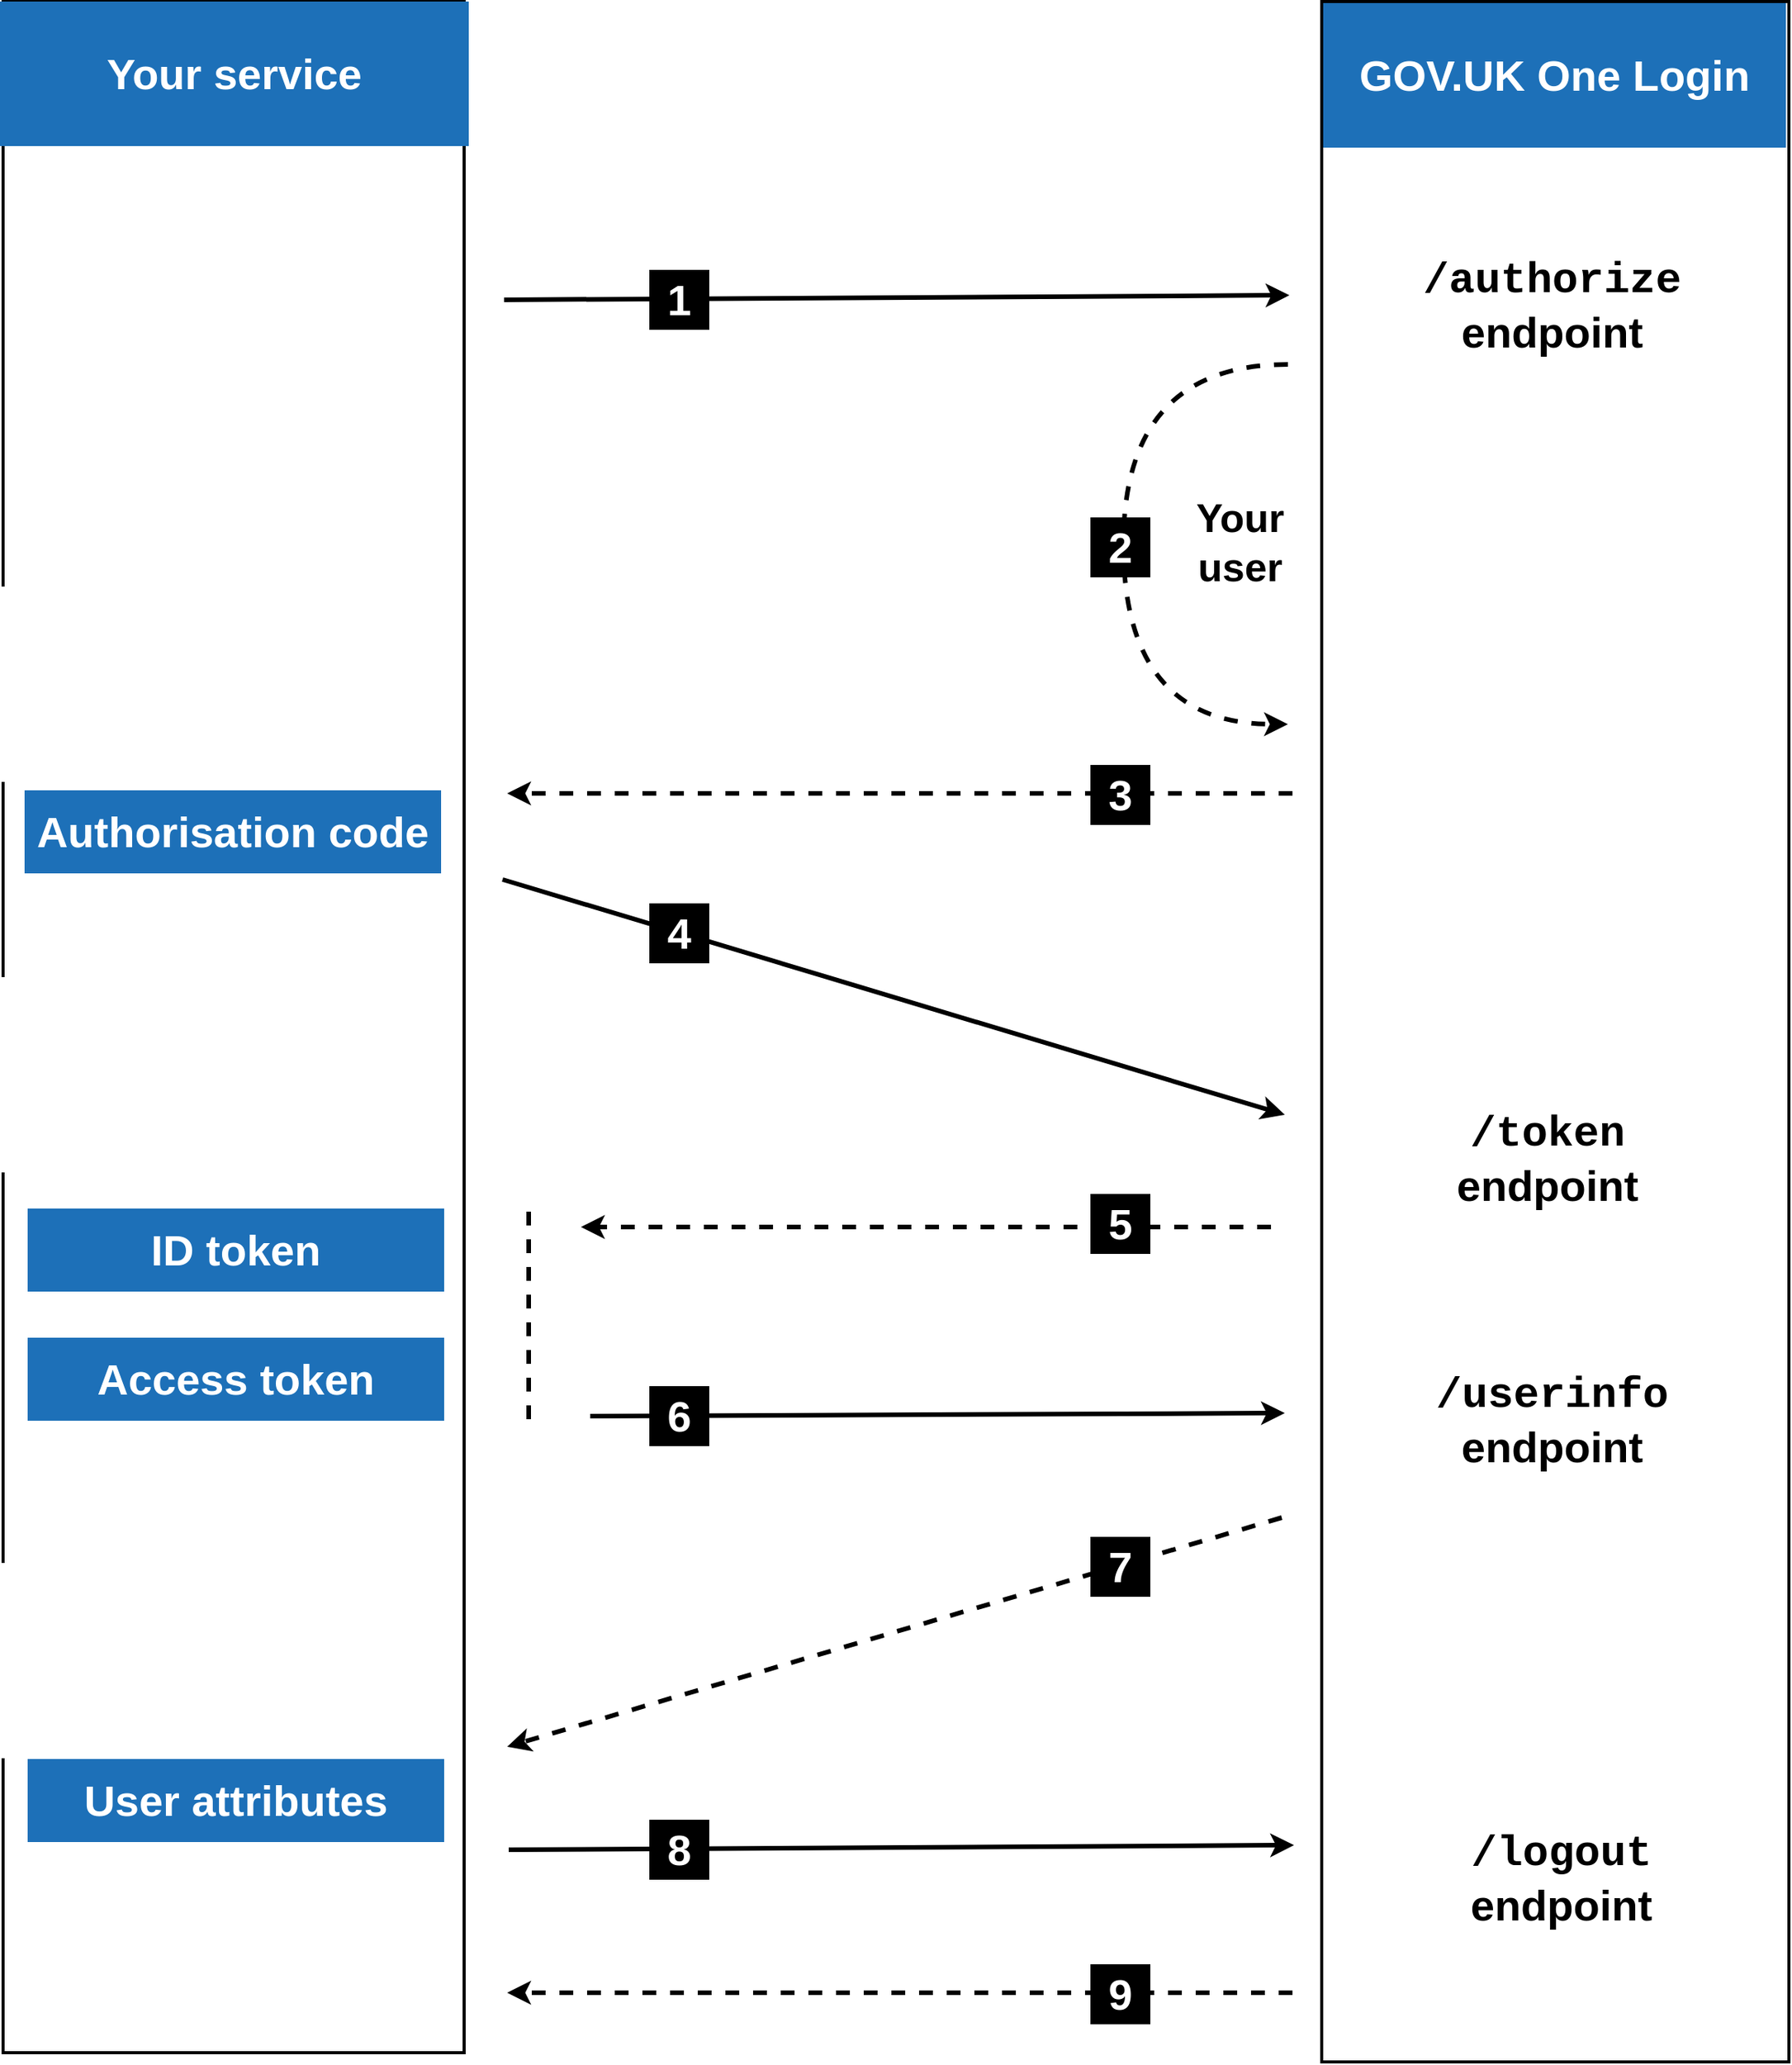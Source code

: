 <mxfile version="24.1.0" type="device">
  <diagram id="jDXm07tgXYISBxCqzXAf" name="DIAGRAM">
    <mxGraphModel dx="3095" dy="1423" grid="0" gridSize="10" guides="1" tooltips="1" connect="1" arrows="1" fold="1" page="1" pageScale="1" pageWidth="1169" pageHeight="827" math="0" shadow="0">
      <root>
        <mxCell id="0" />
        <mxCell id="Fiu6I9fKg-t11FWcx7a8-1" value="diagram" style="" parent="0" />
        <mxCell id="Zjj35iwSidgFIm4rOuPw-1" value="" style="rounded=0;whiteSpace=wrap;html=1;strokeWidth=2;fillColor=none;" parent="Fiu6I9fKg-t11FWcx7a8-1" vertex="1">
          <mxGeometry x="423" y="80" width="300" height="1334" as="geometry" />
        </mxCell>
        <mxCell id="JiZYq4sonDCHXdN_REJM-1" value="" style="rounded=0;whiteSpace=wrap;html=1;strokeWidth=2;fillColor=none;" parent="Fiu6I9fKg-t11FWcx7a8-1" vertex="1">
          <mxGeometry x="1281" y="80" width="304" height="1340" as="geometry" />
        </mxCell>
        <mxCell id="JiZYq4sonDCHXdN_REJM-2" value="Your service" style="rounded=0;whiteSpace=wrap;html=1;strokeWidth=2;fillColor=#1D70B8;fontSize=28;fontStyle=1;fontColor=#FFFFFF;strokeColor=none;" parent="Fiu6I9fKg-t11FWcx7a8-1" vertex="1">
          <mxGeometry x="421" y="80" width="305" height="94" as="geometry" />
        </mxCell>
        <mxCell id="JiZYq4sonDCHXdN_REJM-3" value="Authoris&lt;span style=&quot;background-color: initial;&quot;&gt;ation code&lt;/span&gt;" style="rounded=0;whiteSpace=wrap;html=1;strokeWidth=2;fillColor=#1D70B8;fontSize=28;strokeColor=none;fontColor=#FFFFFF;fontStyle=1" parent="Fiu6I9fKg-t11FWcx7a8-1" vertex="1">
          <mxGeometry x="437" y="593" width="271" height="54" as="geometry" />
        </mxCell>
        <mxCell id="JiZYq4sonDCHXdN_REJM-5" value="ID token" style="rounded=0;whiteSpace=wrap;html=1;strokeWidth=2;fillColor=#1D70B8;fontSize=28;fontColor=#FFFFFF;strokeColor=none;fontStyle=1" parent="Fiu6I9fKg-t11FWcx7a8-1" vertex="1">
          <mxGeometry x="439" y="865" width="271" height="54" as="geometry" />
        </mxCell>
        <mxCell id="JiZYq4sonDCHXdN_REJM-6" value="Access token" style="rounded=0;whiteSpace=wrap;html=1;strokeWidth=2;fillColor=#1D70B8;fontSize=28;fontColor=#FFFFFF;strokeColor=none;fontStyle=1" parent="Fiu6I9fKg-t11FWcx7a8-1" vertex="1">
          <mxGeometry x="439" y="949" width="271" height="54" as="geometry" />
        </mxCell>
        <mxCell id="JiZYq4sonDCHXdN_REJM-8" value="User attributes" style="rounded=0;whiteSpace=wrap;html=1;strokeWidth=2;fillColor=#1D70B8;fontSize=28;fontColor=#FFFFFF;strokeColor=none;fontStyle=1" parent="Fiu6I9fKg-t11FWcx7a8-1" vertex="1">
          <mxGeometry x="439" y="1223" width="271" height="54" as="geometry" />
        </mxCell>
        <mxCell id="JiZYq4sonDCHXdN_REJM-17" value="GOV.UK One Login" style="rounded=0;whiteSpace=wrap;html=1;strokeWidth=2;fillColor=#1D70B8;fontSize=28;fontStyle=1;fontColor=#FFFFFF;strokeColor=none;" parent="Fiu6I9fKg-t11FWcx7a8-1" vertex="1">
          <mxGeometry x="1282" y="81" width="301" height="94" as="geometry" />
        </mxCell>
        <mxCell id="JiZYq4sonDCHXdN_REJM-20" value="&lt;font face=&quot;Courier New&quot;&gt;/authorize&lt;/font&gt;&lt;div&gt;endpoint&lt;/div&gt;" style="text;html=1;align=center;verticalAlign=middle;whiteSpace=wrap;rounded=0;fontSize=28;fontFamily=Helvetica;fontStyle=1" parent="Fiu6I9fKg-t11FWcx7a8-1" vertex="1">
          <mxGeometry x="1400" y="262" width="62" height="30" as="geometry" />
        </mxCell>
        <mxCell id="JiZYq4sonDCHXdN_REJM-21" value="&lt;div style=&quot;&quot;&gt;&lt;span style=&quot;background-color: initial;&quot;&gt;&lt;font face=&quot;Courier New&quot;&gt;/token&lt;/font&gt;&lt;/span&gt;&lt;/div&gt;&lt;div style=&quot;&quot;&gt;endpoint&lt;/div&gt;" style="text;html=1;align=center;verticalAlign=middle;whiteSpace=wrap;rounded=0;fontSize=28;fontFamily=Helvetica;fontStyle=1" parent="Fiu6I9fKg-t11FWcx7a8-1" vertex="1">
          <mxGeometry x="1398" y="817" width="60" height="30" as="geometry" />
        </mxCell>
        <mxCell id="JiZYq4sonDCHXdN_REJM-25" value="&lt;div style=&quot;&quot;&gt;&lt;span style=&quot;background-color: initial;&quot;&gt;&lt;font face=&quot;Courier New&quot;&gt;/userinfo&lt;/font&gt;&lt;/span&gt;&lt;/div&gt;&lt;div style=&quot;&quot;&gt;&lt;span style=&quot;background-color: initial;&quot;&gt;endpoint&lt;/span&gt;&lt;/div&gt;" style="text;html=1;align=center;verticalAlign=middle;whiteSpace=wrap;rounded=0;fontSize=28;fontFamily=Helvetica;fontStyle=1" parent="Fiu6I9fKg-t11FWcx7a8-1" vertex="1">
          <mxGeometry x="1401" y="987" width="60" height="30" as="geometry" />
        </mxCell>
        <mxCell id="JiZYq4sonDCHXdN_REJM-27" value="" style="endArrow=classic;html=1;rounded=0;strokeWidth=3;endFill=1;" parent="Fiu6I9fKg-t11FWcx7a8-1" edge="1">
          <mxGeometry width="50" height="50" relative="1" as="geometry">
            <mxPoint x="749" y="274" as="sourcePoint" />
            <mxPoint x="1260" y="271" as="targetPoint" />
          </mxGeometry>
        </mxCell>
        <mxCell id="JiZYq4sonDCHXdN_REJM-10" value="1" style="whiteSpace=wrap;html=1;aspect=fixed;fillColor=#000000;fontColor=#FFFFFF;fontSize=28;fontStyle=1" parent="Fiu6I9fKg-t11FWcx7a8-1" vertex="1">
          <mxGeometry x="844" y="255" width="38" height="38" as="geometry" />
        </mxCell>
        <mxCell id="51PhYfbsmGn6uyoIoGke-1" value="" style="endArrow=classic;html=1;rounded=0;strokeWidth=3;endFill=1;dashed=1;" parent="Fiu6I9fKg-t11FWcx7a8-1" edge="1">
          <mxGeometry width="50" height="50" relative="1" as="geometry">
            <mxPoint x="1262" y="595" as="sourcePoint" />
            <mxPoint x="751" y="595" as="targetPoint" />
          </mxGeometry>
        </mxCell>
        <mxCell id="JiZYq4sonDCHXdN_REJM-12" value="3" style="whiteSpace=wrap;html=1;aspect=fixed;fillColor=#000000;fontColor=#FFFFFF;fontSize=28;fontStyle=1" parent="Fiu6I9fKg-t11FWcx7a8-1" vertex="1">
          <mxGeometry x="1131" y="577" width="38" height="38" as="geometry" />
        </mxCell>
        <mxCell id="51PhYfbsmGn6uyoIoGke-2" value="" style="endArrow=classic;html=1;rounded=0;strokeWidth=3;endFill=1;" parent="Fiu6I9fKg-t11FWcx7a8-1" edge="1">
          <mxGeometry width="50" height="50" relative="1" as="geometry">
            <mxPoint x="748" y="651" as="sourcePoint" />
            <mxPoint x="1257" y="804" as="targetPoint" />
          </mxGeometry>
        </mxCell>
        <mxCell id="JiZYq4sonDCHXdN_REJM-13" value="4&lt;span style=&quot;color: rgba(0, 0, 0, 0); font-family: monospace; font-size: 0px; font-weight: 400; text-align: start; text-wrap: nowrap;&quot;&gt;%3CmxGraphModel%3E%3Croot%3E%3CmxCell%20id%3D%220%22%2F%3E%3CmxCell%20id%3D%221%22%20parent%3D%220%22%2F%3E%3CmxCell%20id%3D%222%22%20value%3D%221%22%20style%3D%22whiteSpace%3Dwrap%3Bhtml%3D1%3Baspect%3Dfixed%3BfillColor%3D%23000000%3BfontColor%3D%23FFFFFF%3BfontSize%3D28%3BfontStyle%3D1%22%20vertex%3D%221%22%20parent%3D%221%22%3E%3CmxGeometry%20x%3D%22491%22%20y%3D%22215%22%20width%3D%2238%22%20height%3D%2238%22%20as%3D%22geometry%22%2F%3E%3C%2FmxCell%3E%3C%2Froot%3E%3C%2FmxGraphModel%3E&lt;/span&gt;" style="whiteSpace=wrap;html=1;aspect=fixed;fillColor=#000000;fontColor=#FFFFFF;fontSize=28;fontStyle=1" parent="Fiu6I9fKg-t11FWcx7a8-1" vertex="1">
          <mxGeometry x="844" y="667" width="38" height="38" as="geometry" />
        </mxCell>
        <mxCell id="51PhYfbsmGn6uyoIoGke-3" value="" style="endArrow=classic;html=1;rounded=0;strokeWidth=3;endFill=1;dashed=1;" parent="Fiu6I9fKg-t11FWcx7a8-1" edge="1">
          <mxGeometry width="50" height="50" relative="1" as="geometry">
            <mxPoint x="1248" y="877" as="sourcePoint" />
            <mxPoint x="799" y="877" as="targetPoint" />
          </mxGeometry>
        </mxCell>
        <mxCell id="JiZYq4sonDCHXdN_REJM-14" value="5" style="whiteSpace=wrap;html=1;aspect=fixed;fillColor=#000000;fontColor=#FFFFFF;fontSize=28;fontStyle=1" parent="Fiu6I9fKg-t11FWcx7a8-1" vertex="1">
          <mxGeometry x="1131" y="856" width="38" height="38" as="geometry" />
        </mxCell>
        <mxCell id="51PhYfbsmGn6uyoIoGke-4" value="" style="endArrow=classic;html=1;rounded=0;strokeWidth=3;endFill=1;" parent="Fiu6I9fKg-t11FWcx7a8-1" edge="1">
          <mxGeometry width="50" height="50" relative="1" as="geometry">
            <mxPoint x="805" y="1000" as="sourcePoint" />
            <mxPoint x="1257" y="998" as="targetPoint" />
          </mxGeometry>
        </mxCell>
        <mxCell id="JiZYq4sonDCHXdN_REJM-15" value="6" style="whiteSpace=wrap;html=1;aspect=fixed;fillColor=#000000;fontColor=#FFFFFF;fontSize=28;fontStyle=1" parent="Fiu6I9fKg-t11FWcx7a8-1" vertex="1">
          <mxGeometry x="844" y="981" width="38" height="38" as="geometry" />
        </mxCell>
        <mxCell id="51PhYfbsmGn6uyoIoGke-5" value="" style="endArrow=classic;html=1;rounded=0;strokeWidth=3;endFill=1;dashed=1;" parent="Fiu6I9fKg-t11FWcx7a8-1" edge="1">
          <mxGeometry width="50" height="50" relative="1" as="geometry">
            <mxPoint x="1255" y="1066" as="sourcePoint" />
            <mxPoint x="751" y="1215" as="targetPoint" />
          </mxGeometry>
        </mxCell>
        <mxCell id="51PhYfbsmGn6uyoIoGke-6" value="" style="endArrow=classic;html=1;rounded=0;strokeWidth=3;endFill=1;dashed=1;edgeStyle=orthogonalEdgeStyle;curved=1;" parent="Fiu6I9fKg-t11FWcx7a8-1" edge="1">
          <mxGeometry width="50" height="50" relative="1" as="geometry">
            <mxPoint x="1259" y="316" as="sourcePoint" />
            <mxPoint x="1259" y="550" as="targetPoint" />
            <Array as="points">
              <mxPoint x="1152" y="316" />
              <mxPoint x="1152" y="550" />
            </Array>
          </mxGeometry>
        </mxCell>
        <mxCell id="51PhYfbsmGn6uyoIoGke-7" value="" style="endArrow=none;html=1;rounded=0;strokeWidth=3;endFill=0;dashed=1;" parent="Fiu6I9fKg-t11FWcx7a8-1" edge="1">
          <mxGeometry width="50" height="50" relative="1" as="geometry">
            <mxPoint x="765" y="867" as="sourcePoint" />
            <mxPoint x="765" y="1002" as="targetPoint" />
          </mxGeometry>
        </mxCell>
        <mxCell id="51PhYfbsmGn6uyoIoGke-8" value="Your&lt;div style=&quot;font-size: 26px;&quot;&gt;user&lt;/div&gt;" style="text;html=1;align=center;verticalAlign=middle;whiteSpace=wrap;rounded=0;fontSize=26;fontStyle=1" parent="Fiu6I9fKg-t11FWcx7a8-1" vertex="1">
          <mxGeometry x="1198" y="417" width="60" height="30" as="geometry" />
        </mxCell>
        <mxCell id="P1jxY7J0Lt4KF14a6ZSV-2" value="&lt;div style=&quot;&quot;&gt;&lt;span style=&quot;background-color: initial;&quot;&gt;&lt;font face=&quot;Courier New&quot;&gt;/logout&lt;/font&gt;&lt;/span&gt;&lt;/div&gt;&lt;div style=&quot;&quot;&gt;&lt;span style=&quot;background-color: initial;&quot;&gt;endpoint&lt;/span&gt;&lt;/div&gt;" style="text;html=1;align=center;verticalAlign=middle;whiteSpace=wrap;rounded=0;fontSize=28;fontFamily=Helvetica;fontStyle=1" parent="Fiu6I9fKg-t11FWcx7a8-1" vertex="1">
          <mxGeometry x="1400" y="1285" width="74" height="30" as="geometry" />
        </mxCell>
        <mxCell id="P1jxY7J0Lt4KF14a6ZSV-3" value="" style="endArrow=classic;html=1;rounded=0;strokeWidth=3;endFill=1;" parent="Fiu6I9fKg-t11FWcx7a8-1" edge="1">
          <mxGeometry width="50" height="50" relative="1" as="geometry">
            <mxPoint x="752" y="1282" as="sourcePoint" />
            <mxPoint x="1263" y="1279" as="targetPoint" />
          </mxGeometry>
        </mxCell>
        <mxCell id="P1jxY7J0Lt4KF14a6ZSV-4" value="8" style="whiteSpace=wrap;html=1;aspect=fixed;fillColor=#000000;fontColor=#FFFFFF;fontSize=28;fontStyle=1" parent="Fiu6I9fKg-t11FWcx7a8-1" vertex="1">
          <mxGeometry x="844" y="1263" width="38" height="38" as="geometry" />
        </mxCell>
        <mxCell id="6nHX5o9T4E-cXEXXUZKt-0" value="" style="endArrow=classic;html=1;rounded=0;strokeWidth=3;endFill=1;dashed=1;" parent="Fiu6I9fKg-t11FWcx7a8-1" edge="1">
          <mxGeometry width="50" height="50" relative="1" as="geometry">
            <mxPoint x="1262" y="1375" as="sourcePoint" />
            <mxPoint x="751" y="1375" as="targetPoint" />
          </mxGeometry>
        </mxCell>
        <mxCell id="6nHX5o9T4E-cXEXXUZKt-1" value="9" style="whiteSpace=wrap;html=1;aspect=fixed;fillColor=#000000;fontColor=#FFFFFF;fontSize=28;fontStyle=1" parent="Fiu6I9fKg-t11FWcx7a8-1" vertex="1">
          <mxGeometry x="1131" y="1357" width="38" height="38" as="geometry" />
        </mxCell>
        <mxCell id="JiZYq4sonDCHXdN_REJM-16" value="7" style="whiteSpace=wrap;html=1;aspect=fixed;fillColor=#000000;fontColor=#FFFFFF;fontSize=28;fontStyle=1" parent="Fiu6I9fKg-t11FWcx7a8-1" vertex="1">
          <mxGeometry x="1131" y="1079" width="38" height="38" as="geometry" />
        </mxCell>
        <mxCell id="JiZYq4sonDCHXdN_REJM-11" value="2" style="whiteSpace=wrap;html=1;aspect=fixed;fillColor=#000000;fontColor=#FFFFFF;fontSize=28;fontStyle=1" parent="Fiu6I9fKg-t11FWcx7a8-1" vertex="1">
          <mxGeometry x="1131" y="416" width="38" height="38" as="geometry" />
        </mxCell>
      </root>
    </mxGraphModel>
  </diagram>
</mxfile>
